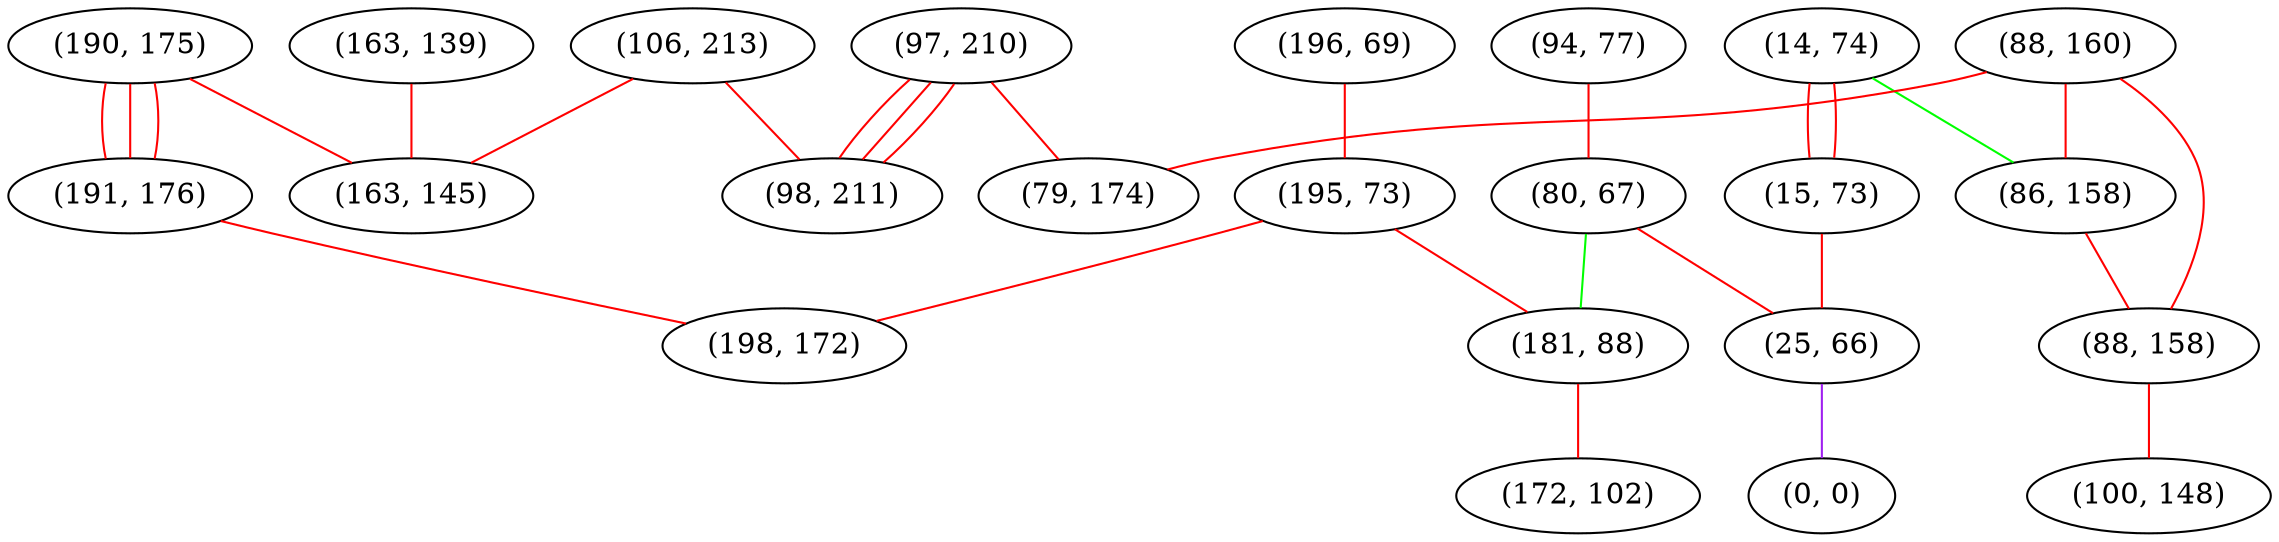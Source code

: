 graph "" {
"(14, 74)";
"(97, 210)";
"(88, 160)";
"(94, 77)";
"(190, 175)";
"(80, 67)";
"(191, 176)";
"(163, 139)";
"(106, 213)";
"(15, 73)";
"(25, 66)";
"(163, 145)";
"(86, 158)";
"(88, 158)";
"(0, 0)";
"(98, 211)";
"(196, 69)";
"(195, 73)";
"(181, 88)";
"(100, 148)";
"(172, 102)";
"(198, 172)";
"(79, 174)";
"(14, 74)" -- "(86, 158)"  [color=green, key=0, weight=2];
"(14, 74)" -- "(15, 73)"  [color=red, key=0, weight=1];
"(14, 74)" -- "(15, 73)"  [color=red, key=1, weight=1];
"(97, 210)" -- "(79, 174)"  [color=red, key=0, weight=1];
"(97, 210)" -- "(98, 211)"  [color=red, key=0, weight=1];
"(97, 210)" -- "(98, 211)"  [color=red, key=1, weight=1];
"(97, 210)" -- "(98, 211)"  [color=red, key=2, weight=1];
"(88, 160)" -- "(88, 158)"  [color=red, key=0, weight=1];
"(88, 160)" -- "(79, 174)"  [color=red, key=0, weight=1];
"(88, 160)" -- "(86, 158)"  [color=red, key=0, weight=1];
"(94, 77)" -- "(80, 67)"  [color=red, key=0, weight=1];
"(190, 175)" -- "(163, 145)"  [color=red, key=0, weight=1];
"(190, 175)" -- "(191, 176)"  [color=red, key=0, weight=1];
"(190, 175)" -- "(191, 176)"  [color=red, key=1, weight=1];
"(190, 175)" -- "(191, 176)"  [color=red, key=2, weight=1];
"(80, 67)" -- "(25, 66)"  [color=red, key=0, weight=1];
"(80, 67)" -- "(181, 88)"  [color=green, key=0, weight=2];
"(191, 176)" -- "(198, 172)"  [color=red, key=0, weight=1];
"(163, 139)" -- "(163, 145)"  [color=red, key=0, weight=1];
"(106, 213)" -- "(163, 145)"  [color=red, key=0, weight=1];
"(106, 213)" -- "(98, 211)"  [color=red, key=0, weight=1];
"(15, 73)" -- "(25, 66)"  [color=red, key=0, weight=1];
"(25, 66)" -- "(0, 0)"  [color=purple, key=0, weight=4];
"(86, 158)" -- "(88, 158)"  [color=red, key=0, weight=1];
"(88, 158)" -- "(100, 148)"  [color=red, key=0, weight=1];
"(196, 69)" -- "(195, 73)"  [color=red, key=0, weight=1];
"(195, 73)" -- "(198, 172)"  [color=red, key=0, weight=1];
"(195, 73)" -- "(181, 88)"  [color=red, key=0, weight=1];
"(181, 88)" -- "(172, 102)"  [color=red, key=0, weight=1];
}
